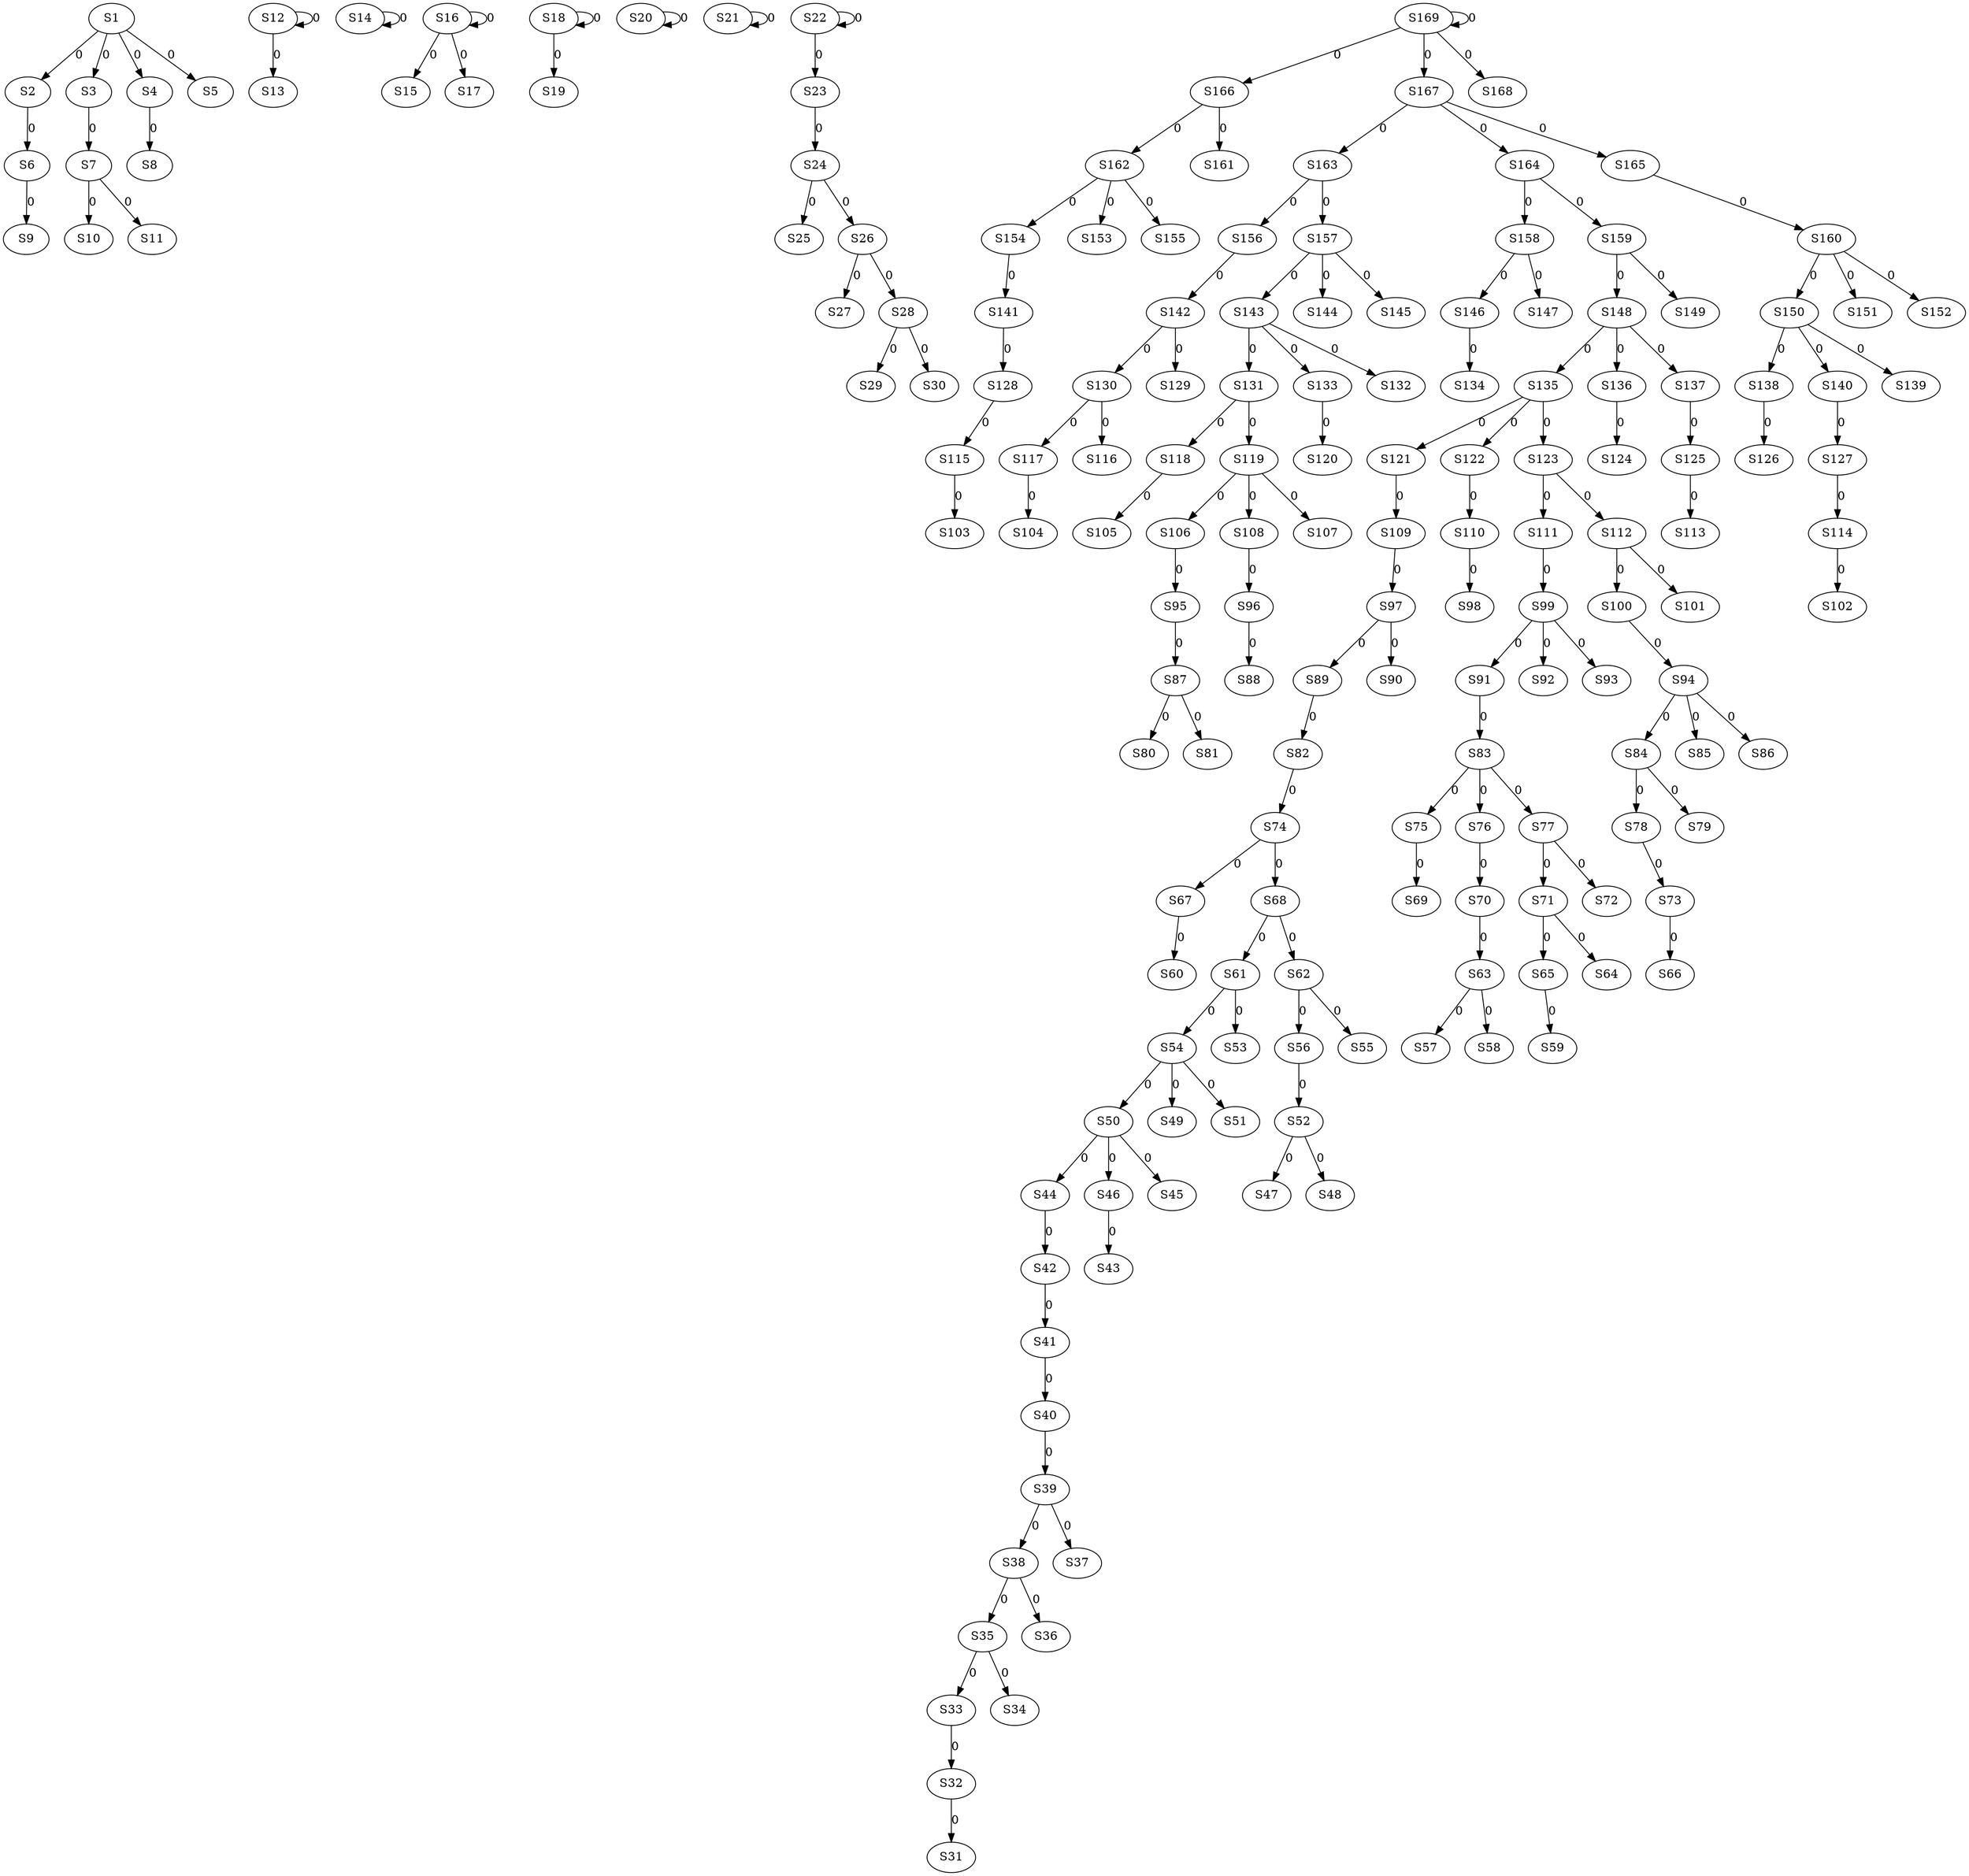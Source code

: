 strict digraph {
	S1 -> S2 [ label = 0 ];
	S1 -> S3 [ label = 0 ];
	S1 -> S4 [ label = 0 ];
	S1 -> S5 [ label = 0 ];
	S2 -> S6 [ label = 0 ];
	S3 -> S7 [ label = 0 ];
	S4 -> S8 [ label = 0 ];
	S6 -> S9 [ label = 0 ];
	S7 -> S10 [ label = 0 ];
	S7 -> S11 [ label = 0 ];
	S12 -> S12 [ label = 0 ];
	S12 -> S13 [ label = 0 ];
	S14 -> S14 [ label = 0 ];
	S16 -> S15 [ label = 0 ];
	S16 -> S16 [ label = 0 ];
	S16 -> S17 [ label = 0 ];
	S18 -> S18 [ label = 0 ];
	S18 -> S19 [ label = 0 ];
	S20 -> S20 [ label = 0 ];
	S21 -> S21 [ label = 0 ];
	S22 -> S22 [ label = 0 ];
	S22 -> S23 [ label = 0 ];
	S23 -> S24 [ label = 0 ];
	S24 -> S25 [ label = 0 ];
	S24 -> S26 [ label = 0 ];
	S26 -> S27 [ label = 0 ];
	S26 -> S28 [ label = 0 ];
	S28 -> S29 [ label = 0 ];
	S28 -> S30 [ label = 0 ];
	S32 -> S31 [ label = 0 ];
	S33 -> S32 [ label = 0 ];
	S35 -> S33 [ label = 0 ];
	S35 -> S34 [ label = 0 ];
	S38 -> S35 [ label = 0 ];
	S38 -> S36 [ label = 0 ];
	S39 -> S37 [ label = 0 ];
	S39 -> S38 [ label = 0 ];
	S40 -> S39 [ label = 0 ];
	S41 -> S40 [ label = 0 ];
	S42 -> S41 [ label = 0 ];
	S44 -> S42 [ label = 0 ];
	S46 -> S43 [ label = 0 ];
	S50 -> S44 [ label = 0 ];
	S50 -> S45 [ label = 0 ];
	S50 -> S46 [ label = 0 ];
	S52 -> S47 [ label = 0 ];
	S52 -> S48 [ label = 0 ];
	S54 -> S49 [ label = 0 ];
	S54 -> S50 [ label = 0 ];
	S54 -> S51 [ label = 0 ];
	S56 -> S52 [ label = 0 ];
	S61 -> S53 [ label = 0 ];
	S61 -> S54 [ label = 0 ];
	S62 -> S55 [ label = 0 ];
	S62 -> S56 [ label = 0 ];
	S63 -> S57 [ label = 0 ];
	S63 -> S58 [ label = 0 ];
	S65 -> S59 [ label = 0 ];
	S67 -> S60 [ label = 0 ];
	S68 -> S61 [ label = 0 ];
	S68 -> S62 [ label = 0 ];
	S70 -> S63 [ label = 0 ];
	S71 -> S64 [ label = 0 ];
	S71 -> S65 [ label = 0 ];
	S73 -> S66 [ label = 0 ];
	S74 -> S67 [ label = 0 ];
	S74 -> S68 [ label = 0 ];
	S75 -> S69 [ label = 0 ];
	S76 -> S70 [ label = 0 ];
	S77 -> S71 [ label = 0 ];
	S77 -> S72 [ label = 0 ];
	S78 -> S73 [ label = 0 ];
	S82 -> S74 [ label = 0 ];
	S83 -> S75 [ label = 0 ];
	S83 -> S76 [ label = 0 ];
	S83 -> S77 [ label = 0 ];
	S84 -> S78 [ label = 0 ];
	S84 -> S79 [ label = 0 ];
	S87 -> S80 [ label = 0 ];
	S87 -> S81 [ label = 0 ];
	S89 -> S82 [ label = 0 ];
	S91 -> S83 [ label = 0 ];
	S94 -> S84 [ label = 0 ];
	S94 -> S85 [ label = 0 ];
	S94 -> S86 [ label = 0 ];
	S95 -> S87 [ label = 0 ];
	S96 -> S88 [ label = 0 ];
	S97 -> S89 [ label = 0 ];
	S97 -> S90 [ label = 0 ];
	S99 -> S91 [ label = 0 ];
	S99 -> S92 [ label = 0 ];
	S99 -> S93 [ label = 0 ];
	S100 -> S94 [ label = 0 ];
	S106 -> S95 [ label = 0 ];
	S108 -> S96 [ label = 0 ];
	S109 -> S97 [ label = 0 ];
	S110 -> S98 [ label = 0 ];
	S111 -> S99 [ label = 0 ];
	S112 -> S100 [ label = 0 ];
	S112 -> S101 [ label = 0 ];
	S114 -> S102 [ label = 0 ];
	S115 -> S103 [ label = 0 ];
	S117 -> S104 [ label = 0 ];
	S118 -> S105 [ label = 0 ];
	S119 -> S106 [ label = 0 ];
	S119 -> S107 [ label = 0 ];
	S119 -> S108 [ label = 0 ];
	S121 -> S109 [ label = 0 ];
	S122 -> S110 [ label = 0 ];
	S123 -> S111 [ label = 0 ];
	S123 -> S112 [ label = 0 ];
	S125 -> S113 [ label = 0 ];
	S127 -> S114 [ label = 0 ];
	S128 -> S115 [ label = 0 ];
	S130 -> S116 [ label = 0 ];
	S130 -> S117 [ label = 0 ];
	S131 -> S118 [ label = 0 ];
	S131 -> S119 [ label = 0 ];
	S133 -> S120 [ label = 0 ];
	S135 -> S121 [ label = 0 ];
	S135 -> S122 [ label = 0 ];
	S135 -> S123 [ label = 0 ];
	S136 -> S124 [ label = 0 ];
	S137 -> S125 [ label = 0 ];
	S138 -> S126 [ label = 0 ];
	S140 -> S127 [ label = 0 ];
	S141 -> S128 [ label = 0 ];
	S142 -> S129 [ label = 0 ];
	S142 -> S130 [ label = 0 ];
	S143 -> S131 [ label = 0 ];
	S143 -> S132 [ label = 0 ];
	S143 -> S133 [ label = 0 ];
	S146 -> S134 [ label = 0 ];
	S148 -> S135 [ label = 0 ];
	S148 -> S136 [ label = 0 ];
	S148 -> S137 [ label = 0 ];
	S150 -> S138 [ label = 0 ];
	S150 -> S139 [ label = 0 ];
	S150 -> S140 [ label = 0 ];
	S154 -> S141 [ label = 0 ];
	S156 -> S142 [ label = 0 ];
	S157 -> S143 [ label = 0 ];
	S157 -> S144 [ label = 0 ];
	S157 -> S145 [ label = 0 ];
	S158 -> S146 [ label = 0 ];
	S158 -> S147 [ label = 0 ];
	S159 -> S148 [ label = 0 ];
	S159 -> S149 [ label = 0 ];
	S160 -> S150 [ label = 0 ];
	S160 -> S151 [ label = 0 ];
	S160 -> S152 [ label = 0 ];
	S162 -> S153 [ label = 0 ];
	S162 -> S154 [ label = 0 ];
	S162 -> S155 [ label = 0 ];
	S163 -> S156 [ label = 0 ];
	S163 -> S157 [ label = 0 ];
	S164 -> S158 [ label = 0 ];
	S164 -> S159 [ label = 0 ];
	S165 -> S160 [ label = 0 ];
	S166 -> S161 [ label = 0 ];
	S166 -> S162 [ label = 0 ];
	S167 -> S163 [ label = 0 ];
	S167 -> S164 [ label = 0 ];
	S167 -> S165 [ label = 0 ];
	S169 -> S166 [ label = 0 ];
	S169 -> S167 [ label = 0 ];
	S169 -> S168 [ label = 0 ];
	S169 -> S169 [ label = 0 ];
}